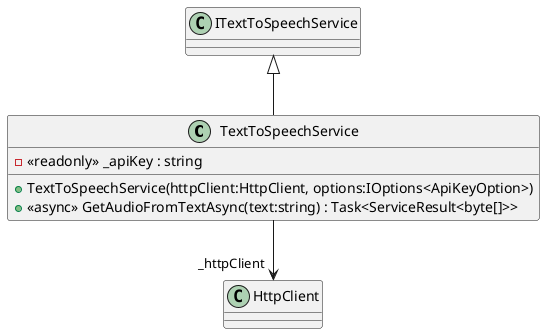 @startuml
class TextToSpeechService {
    - <<readonly>> _apiKey : string
    + TextToSpeechService(httpClient:HttpClient, options:IOptions<ApiKeyOption>)
    + <<async>> GetAudioFromTextAsync(text:string) : Task<ServiceResult<byte[]>>
}
ITextToSpeechService <|-- TextToSpeechService
TextToSpeechService --> "_httpClient" HttpClient
@enduml
